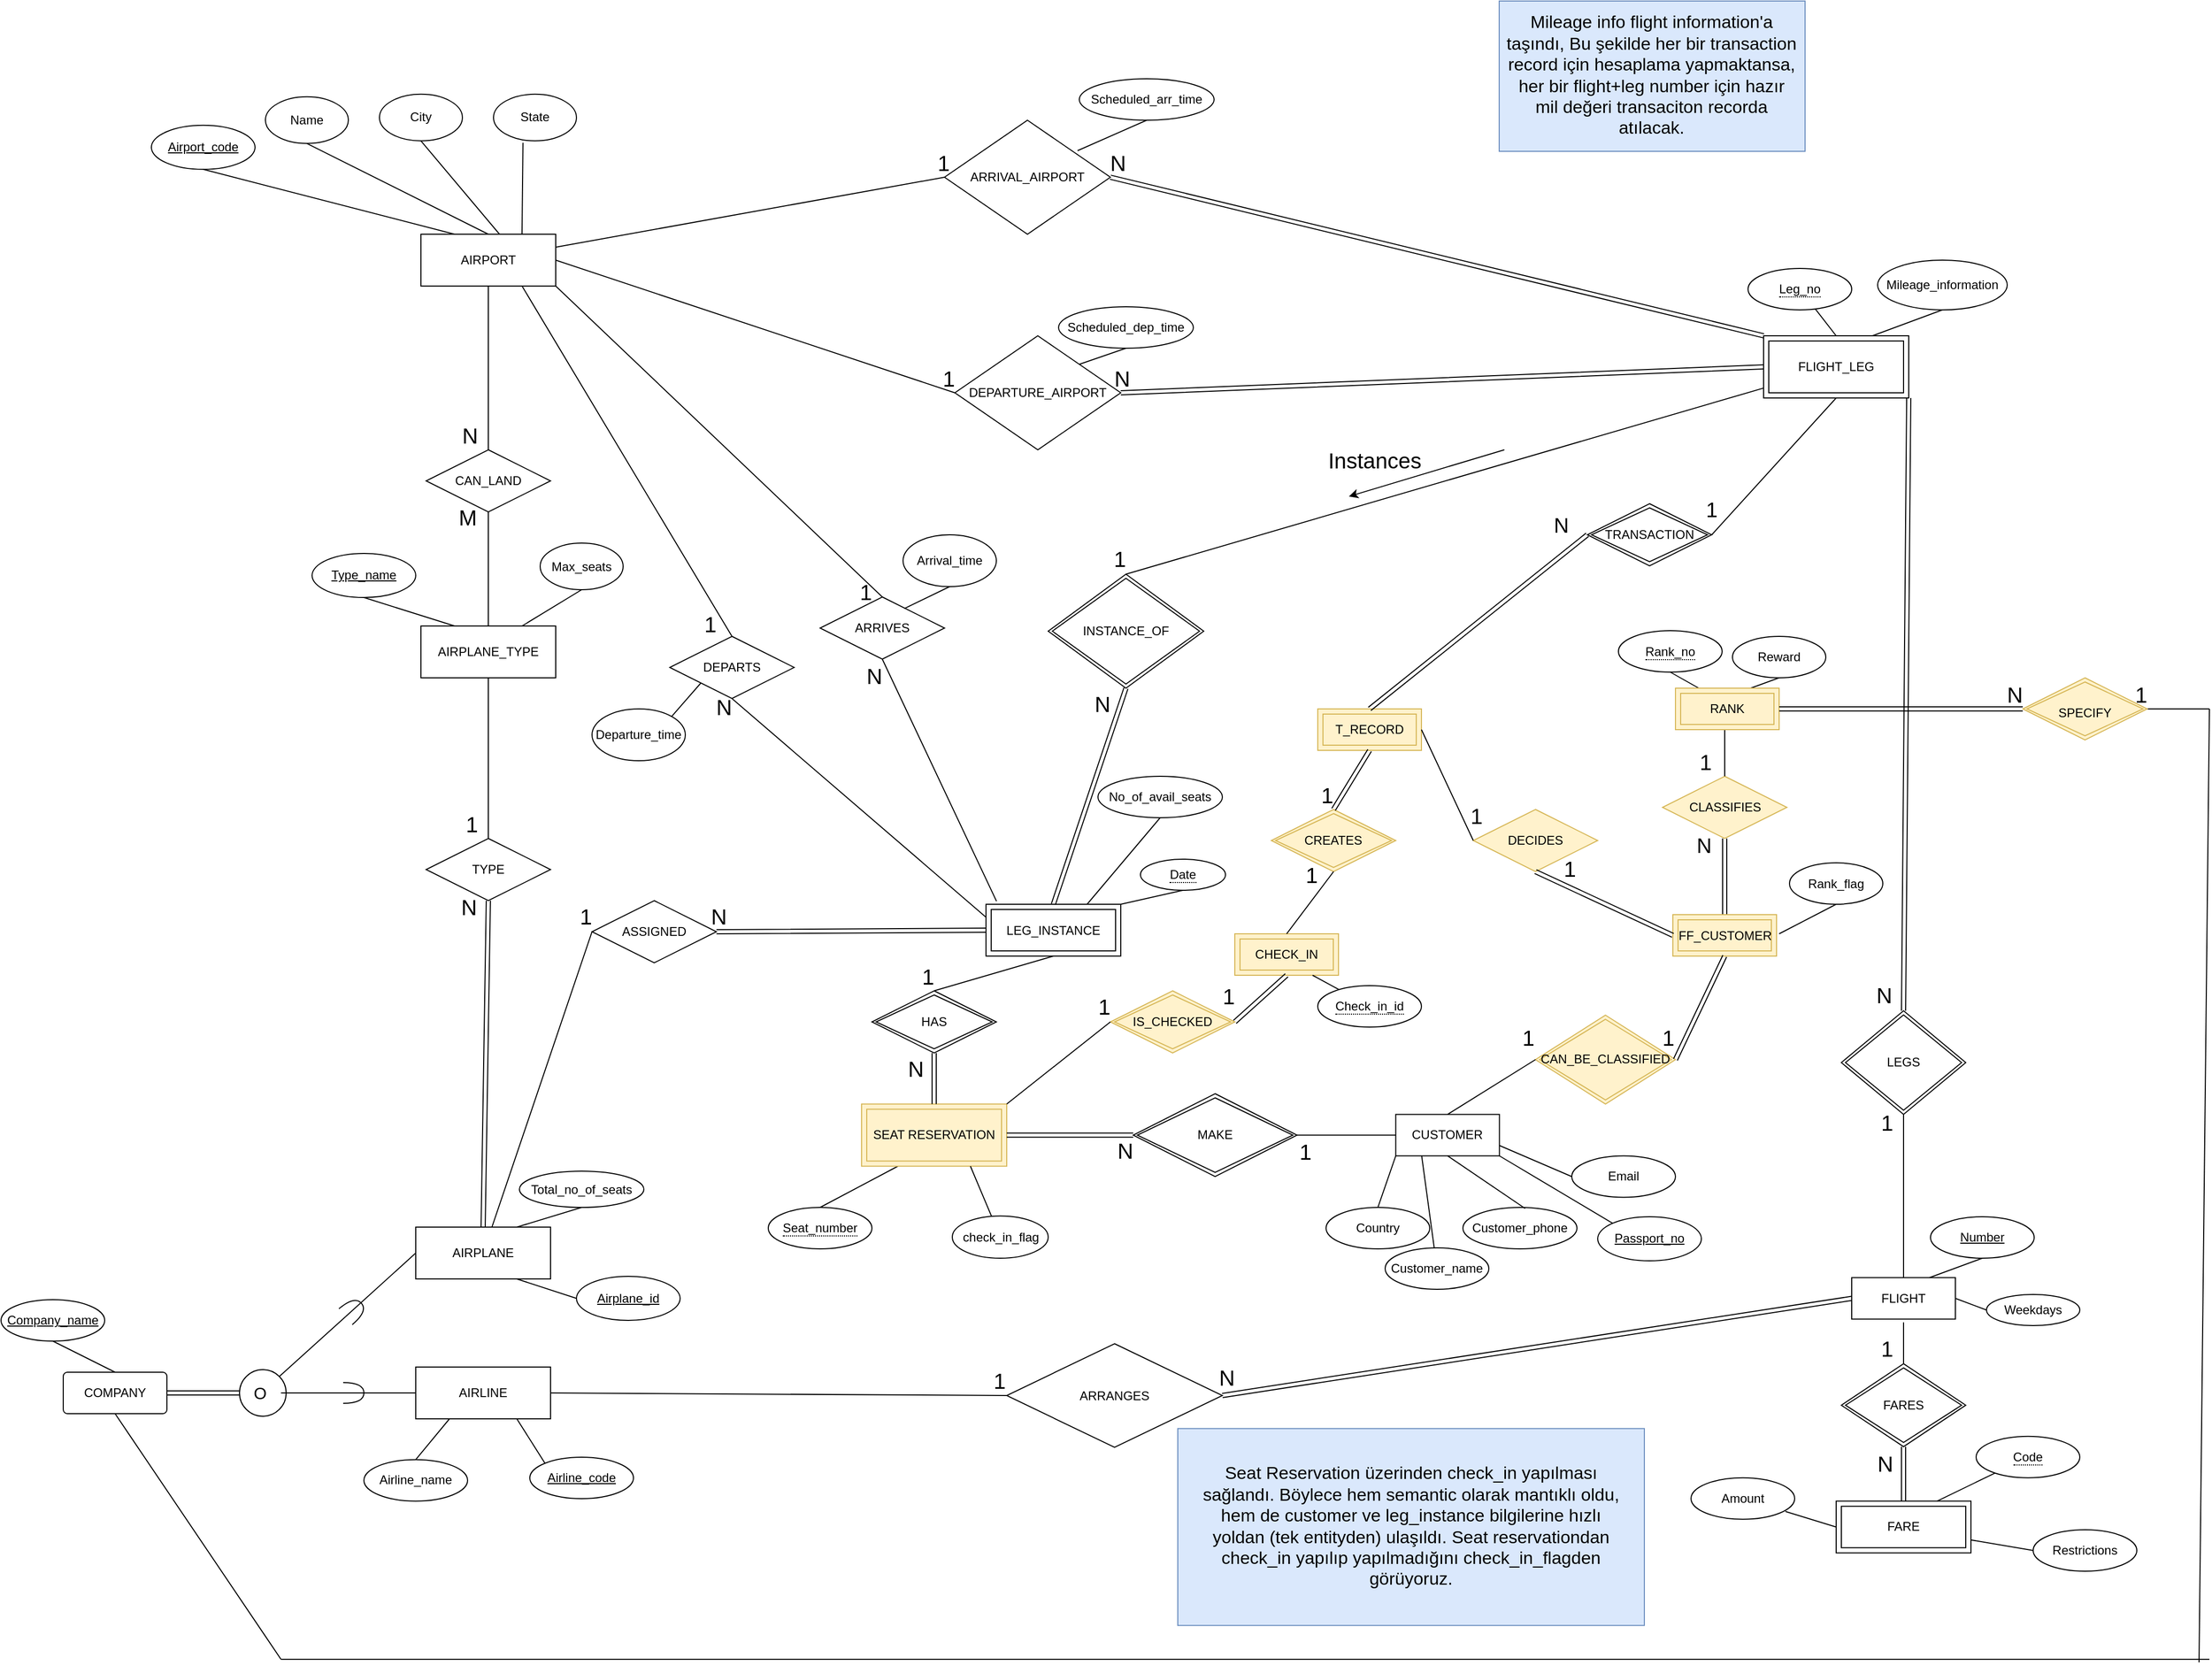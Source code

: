 <mxfile version="14.1.8" type="device"><diagram id="0m6Lggk0SU_BFl-Y3Bvq" name="Sayfa -1"><mxGraphModel dx="1024" dy="2930" grid="1" gridSize="10" guides="1" tooltips="1" connect="1" arrows="1" fold="1" page="1" pageScale="1" pageWidth="1654" pageHeight="1169" math="0" shadow="0"><root><mxCell id="0"/><mxCell id="1" parent="0"/><mxCell id="-zjfR3JGXEc7XonDMsjY-28" value="AIRPORT" style="whiteSpace=wrap;html=1;align=center;spacing=2;" parent="1" vertex="1"><mxGeometry x="1025" y="-1865" width="130" height="50" as="geometry"/></mxCell><mxCell id="-zjfR3JGXEc7XonDMsjY-29" value="Airport_code" style="ellipse;whiteSpace=wrap;html=1;align=center;fontStyle=4;spacing=2;" parent="1" vertex="1"><mxGeometry x="765" y="-1970.09" width="100" height="42.5" as="geometry"/></mxCell><mxCell id="-zjfR3JGXEc7XonDMsjY-30" value="Name" style="ellipse;whiteSpace=wrap;html=1;align=center;spacing=2;" parent="1" vertex="1"><mxGeometry x="875" y="-1997.59" width="80" height="45" as="geometry"/></mxCell><mxCell id="-zjfR3JGXEc7XonDMsjY-32" value="City" style="ellipse;whiteSpace=wrap;html=1;align=center;spacing=2;" parent="1" vertex="1"><mxGeometry x="985" y="-2000.09" width="80" height="45" as="geometry"/></mxCell><mxCell id="-zjfR3JGXEc7XonDMsjY-34" value="State" style="ellipse;whiteSpace=wrap;html=1;align=center;spacing=2;" parent="1" vertex="1"><mxGeometry x="1095" y="-2000.09" width="80" height="45" as="geometry"/></mxCell><mxCell id="-zjfR3JGXEc7XonDMsjY-36" value="" style="endArrow=none;html=1;rounded=0;entryX=0.25;entryY=0;entryDx=0;entryDy=0;exitX=0.5;exitY=1;exitDx=0;exitDy=0;spacing=2;" parent="1" source="-zjfR3JGXEc7XonDMsjY-29" target="-zjfR3JGXEc7XonDMsjY-28" edge="1"><mxGeometry relative="1" as="geometry"><mxPoint x="805" y="-1925.09" as="sourcePoint"/><mxPoint x="965" y="-1925.09" as="targetPoint"/></mxGeometry></mxCell><mxCell id="-zjfR3JGXEc7XonDMsjY-39" value="" style="endArrow=none;html=1;rounded=0;entryX=0.5;entryY=0;entryDx=0;entryDy=0;exitX=0.5;exitY=1;exitDx=0;exitDy=0;spacing=2;" parent="1" source="-zjfR3JGXEc7XonDMsjY-30" target="-zjfR3JGXEc7XonDMsjY-28" edge="1"><mxGeometry relative="1" as="geometry"><mxPoint x="985" y="-1955.09" as="sourcePoint"/><mxPoint x="1145" y="-1955.09" as="targetPoint"/></mxGeometry></mxCell><mxCell id="-zjfR3JGXEc7XonDMsjY-40" value="" style="endArrow=none;html=1;rounded=0;entryX=0.583;entryY=0;entryDx=0;entryDy=0;exitX=0.5;exitY=1;exitDx=0;exitDy=0;entryPerimeter=0;spacing=2;" parent="1" source="-zjfR3JGXEc7XonDMsjY-32" target="-zjfR3JGXEc7XonDMsjY-28" edge="1"><mxGeometry relative="1" as="geometry"><mxPoint x="995" y="-1945.09" as="sourcePoint"/><mxPoint x="1025" y="-1885.09" as="targetPoint"/></mxGeometry></mxCell><mxCell id="-zjfR3JGXEc7XonDMsjY-41" value="" style="endArrow=none;html=1;rounded=0;entryX=0.75;entryY=0;entryDx=0;entryDy=0;exitX=0.355;exitY=1.04;exitDx=0;exitDy=0;exitPerimeter=0;spacing=2;" parent="1" source="-zjfR3JGXEc7XonDMsjY-34" target="-zjfR3JGXEc7XonDMsjY-28" edge="1"><mxGeometry relative="1" as="geometry"><mxPoint x="1005" y="-1935.09" as="sourcePoint"/><mxPoint x="1035" y="-1875.09" as="targetPoint"/></mxGeometry></mxCell><mxCell id="-zjfR3JGXEc7XonDMsjY-42" style="edgeStyle=orthogonalEdgeStyle;rounded=0;orthogonalLoop=1;jettySize=auto;html=1;exitX=0.5;exitY=1;exitDx=0;exitDy=0;spacing=2;" parent="1" source="-zjfR3JGXEc7XonDMsjY-28" target="-zjfR3JGXEc7XonDMsjY-28" edge="1"><mxGeometry relative="1" as="geometry"/></mxCell><mxCell id="l165lB3-NGiqIHJ3d1AK-7" value="CAN_LAND" style="shape=rhombus;perimeter=rhombusPerimeter;whiteSpace=wrap;html=1;align=center;spacing=2;" parent="1" vertex="1"><mxGeometry x="1030" y="-1657" width="120" height="60" as="geometry"/></mxCell><mxCell id="l165lB3-NGiqIHJ3d1AK-9" value="" style="endArrow=none;html=1;rounded=0;entryX=0.5;entryY=1;entryDx=0;entryDy=0;spacing=2;" parent="1" target="l165lB3-NGiqIHJ3d1AK-7" edge="1"><mxGeometry relative="1" as="geometry"><mxPoint x="1090" y="-1487" as="sourcePoint"/><mxPoint x="1320" y="-1507" as="targetPoint"/></mxGeometry></mxCell><mxCell id="l165lB3-NGiqIHJ3d1AK-10" value="M" style="resizable=0;html=1;align=right;verticalAlign=bottom;fontSize=21;spacing=2;" parent="l165lB3-NGiqIHJ3d1AK-9" connectable="0" vertex="1"><mxGeometry x="1" relative="1" as="geometry"><mxPoint x="-10.04" y="19.72" as="offset"/></mxGeometry></mxCell><mxCell id="l165lB3-NGiqIHJ3d1AK-11" value="" style="endArrow=none;html=1;rounded=0;exitX=0.5;exitY=1;exitDx=0;exitDy=0;entryX=0.5;entryY=0;entryDx=0;entryDy=0;spacing=2;" parent="1" source="-zjfR3JGXEc7XonDMsjY-28" target="l165lB3-NGiqIHJ3d1AK-7" edge="1"><mxGeometry relative="1" as="geometry"><mxPoint x="1160" y="-1677" as="sourcePoint"/><mxPoint x="1320" y="-1677" as="targetPoint"/></mxGeometry></mxCell><mxCell id="l165lB3-NGiqIHJ3d1AK-12" value="&lt;font style=&quot;font-size: 21px&quot;&gt;N&lt;/font&gt;" style="resizable=0;html=1;align=right;verticalAlign=bottom;spacing=2;" parent="l165lB3-NGiqIHJ3d1AK-11" connectable="0" vertex="1"><mxGeometry x="1" relative="1" as="geometry"><mxPoint x="-10" as="offset"/></mxGeometry></mxCell><mxCell id="l165lB3-NGiqIHJ3d1AK-14" value="AIRPLANE_TYPE" style="whiteSpace=wrap;html=1;align=center;spacing=2;" parent="1" vertex="1"><mxGeometry x="1025" y="-1487" width="130" height="50" as="geometry"/></mxCell><mxCell id="l165lB3-NGiqIHJ3d1AK-16" value="Type_name" style="ellipse;whiteSpace=wrap;html=1;align=center;fontStyle=4;spacing=2;" parent="1" vertex="1"><mxGeometry x="920" y="-1557" width="100" height="42.5" as="geometry"/></mxCell><mxCell id="l165lB3-NGiqIHJ3d1AK-18" value="Max_seats" style="ellipse;whiteSpace=wrap;html=1;align=center;spacing=2;" parent="1" vertex="1"><mxGeometry x="1140" y="-1567" width="80" height="45" as="geometry"/></mxCell><mxCell id="l165lB3-NGiqIHJ3d1AK-19" value="" style="endArrow=none;html=1;rounded=0;entryX=0.5;entryY=1;entryDx=0;entryDy=0;exitX=0.75;exitY=0;exitDx=0;exitDy=0;spacing=2;" parent="1" source="l165lB3-NGiqIHJ3d1AK-14" target="l165lB3-NGiqIHJ3d1AK-18" edge="1"><mxGeometry relative="1" as="geometry"><mxPoint x="1160" y="-1567" as="sourcePoint"/><mxPoint x="1320" y="-1567" as="targetPoint"/></mxGeometry></mxCell><mxCell id="l165lB3-NGiqIHJ3d1AK-22" value="" style="endArrow=none;html=1;rounded=0;entryX=0.5;entryY=1;entryDx=0;entryDy=0;exitX=0.25;exitY=0;exitDx=0;exitDy=0;spacing=2;" parent="1" source="l165lB3-NGiqIHJ3d1AK-14" target="l165lB3-NGiqIHJ3d1AK-16" edge="1"><mxGeometry relative="1" as="geometry"><mxPoint x="1132.5" y="-1477" as="sourcePoint"/><mxPoint x="1190" y="-1512" as="targetPoint"/></mxGeometry></mxCell><mxCell id="l165lB3-NGiqIHJ3d1AK-26" value="" style="endArrow=none;html=1;rounded=0;exitX=0.5;exitY=1;exitDx=0;exitDy=0;spacing=2;" parent="1" source="l165lB3-NGiqIHJ3d1AK-14" target="l165lB3-NGiqIHJ3d1AK-28" edge="1"><mxGeometry relative="1" as="geometry"><mxPoint x="1180" y="-1327" as="sourcePoint"/><mxPoint x="1090" y="-1327" as="targetPoint"/></mxGeometry></mxCell><mxCell id="l165lB3-NGiqIHJ3d1AK-27" value="1" style="resizable=0;html=1;align=right;verticalAlign=bottom;fontSize=21;spacing=2;" parent="l165lB3-NGiqIHJ3d1AK-26" connectable="0" vertex="1"><mxGeometry x="1" relative="1" as="geometry"><mxPoint x="-10" as="offset"/></mxGeometry></mxCell><mxCell id="l165lB3-NGiqIHJ3d1AK-28" value="TYPE" style="shape=rhombus;perimeter=rhombusPerimeter;whiteSpace=wrap;html=1;align=center;spacing=2;" parent="1" vertex="1"><mxGeometry x="1030" y="-1282" width="120" height="60" as="geometry"/></mxCell><mxCell id="l165lB3-NGiqIHJ3d1AK-29" value="" style="shape=link;html=1;rounded=0;entryX=0.5;entryY=1;entryDx=0;entryDy=0;exitX=0.5;exitY=0;exitDx=0;exitDy=0;spacing=2;" parent="1" source="l165lB3-NGiqIHJ3d1AK-31" target="l165lB3-NGiqIHJ3d1AK-28" edge="1"><mxGeometry relative="1" as="geometry"><mxPoint x="1090" y="-1227" as="sourcePoint"/><mxPoint x="1340" y="-1257" as="targetPoint"/></mxGeometry></mxCell><mxCell id="l165lB3-NGiqIHJ3d1AK-30" value="N" style="resizable=0;html=1;align=right;verticalAlign=bottom;fontSize=21;spacing=2;" parent="l165lB3-NGiqIHJ3d1AK-29" connectable="0" vertex="1"><mxGeometry x="1" relative="1" as="geometry"><mxPoint x="-10" y="20" as="offset"/></mxGeometry></mxCell><mxCell id="l165lB3-NGiqIHJ3d1AK-31" value="AIRPLANE" style="whiteSpace=wrap;html=1;align=center;strokeOpacity=100;spacing=2;" parent="1" vertex="1"><mxGeometry x="1020" y="-907" width="130" height="50" as="geometry"/></mxCell><mxCell id="l165lB3-NGiqIHJ3d1AK-32" value="Airplane_id" style="ellipse;whiteSpace=wrap;html=1;align=center;fontStyle=4;spacing=2;" parent="1" vertex="1"><mxGeometry x="1175" y="-859.5" width="100" height="42.5" as="geometry"/></mxCell><mxCell id="l165lB3-NGiqIHJ3d1AK-33" value="" style="endArrow=none;html=1;rounded=0;exitX=0;exitY=0.5;exitDx=0;exitDy=0;entryX=0.75;entryY=1;entryDx=0;entryDy=0;spacing=2;" parent="1" source="l165lB3-NGiqIHJ3d1AK-32" target="l165lB3-NGiqIHJ3d1AK-31" edge="1"><mxGeometry relative="1" as="geometry"><mxPoint x="950" y="-1187" as="sourcePoint"/><mxPoint x="1110" y="-1187" as="targetPoint"/></mxGeometry></mxCell><mxCell id="l165lB3-NGiqIHJ3d1AK-34" value="Total_no_of_seats" style="ellipse;whiteSpace=wrap;html=1;align=center;spacing=2;" parent="1" vertex="1"><mxGeometry x="1120" y="-961" width="120" height="35" as="geometry"/></mxCell><mxCell id="l165lB3-NGiqIHJ3d1AK-35" value="" style="endArrow=none;html=1;rounded=0;exitX=0.75;exitY=0;exitDx=0;exitDy=0;entryX=0.5;entryY=1;entryDx=0;entryDy=0;spacing=2;" parent="1" source="l165lB3-NGiqIHJ3d1AK-31" target="l165lB3-NGiqIHJ3d1AK-34" edge="1"><mxGeometry relative="1" as="geometry"><mxPoint x="1100" y="-1307" as="sourcePoint"/><mxPoint x="1260" y="-1307" as="targetPoint"/></mxGeometry></mxCell><mxCell id="l165lB3-NGiqIHJ3d1AK-36" value="" style="endArrow=none;html=1;rounded=0;entryX=0;entryY=0.5;entryDx=0;entryDy=0;spacing=2;" parent="1" source="l165lB3-NGiqIHJ3d1AK-31" target="l165lB3-NGiqIHJ3d1AK-38" edge="1"><mxGeometry relative="1" as="geometry"><mxPoint x="1155" y="-1192.34" as="sourcePoint"/><mxPoint x="1280" y="-1192" as="targetPoint"/></mxGeometry></mxCell><mxCell id="l165lB3-NGiqIHJ3d1AK-37" value="1" style="resizable=0;html=1;align=right;verticalAlign=bottom;fontSize=21;spacing=2;" parent="l165lB3-NGiqIHJ3d1AK-36" connectable="0" vertex="1"><mxGeometry x="1" relative="1" as="geometry"><mxPoint x="0.17" as="offset"/></mxGeometry></mxCell><mxCell id="l165lB3-NGiqIHJ3d1AK-38" value="ASSIGNED" style="shape=rhombus;perimeter=rhombusPerimeter;whiteSpace=wrap;html=1;align=center;spacing=2;" parent="1" vertex="1"><mxGeometry x="1190" y="-1222" width="120" height="60" as="geometry"/></mxCell><mxCell id="l165lB3-NGiqIHJ3d1AK-39" value="" style="shape=link;html=1;rounded=0;entryX=1;entryY=0.5;entryDx=0;entryDy=0;exitX=0;exitY=0.5;exitDx=0;exitDy=0;spacing=2;" parent="1" source="l165lB3-NGiqIHJ3d1AK-41" target="l165lB3-NGiqIHJ3d1AK-38" edge="1"><mxGeometry relative="1" as="geometry"><mxPoint x="1540" y="-1192" as="sourcePoint"/><mxPoint x="1450" y="-1227" as="targetPoint"/></mxGeometry></mxCell><mxCell id="l165lB3-NGiqIHJ3d1AK-40" value="N" style="resizable=0;html=1;align=right;verticalAlign=bottom;fontSize=21;spacing=2;" parent="l165lB3-NGiqIHJ3d1AK-39" connectable="0" vertex="1"><mxGeometry x="1" relative="1" as="geometry"><mxPoint x="10" as="offset"/></mxGeometry></mxCell><mxCell id="l165lB3-NGiqIHJ3d1AK-41" value="LEG_INSTANCE" style="shape=ext;margin=3;double=1;whiteSpace=wrap;html=1;align=center;spacing=2;" parent="1" vertex="1"><mxGeometry x="1570" y="-1218.5" width="130" height="50" as="geometry"/></mxCell><mxCell id="l165lB3-NGiqIHJ3d1AK-43" value="" style="endArrow=none;html=1;rounded=0;entryX=0.5;entryY=1;entryDx=0;entryDy=0;exitX=1;exitY=0;exitDx=0;exitDy=0;spacing=2;" parent="1" source="l165lB3-NGiqIHJ3d1AK-41" target="l165lB3-NGiqIHJ3d1AK-44" edge="1"><mxGeometry relative="1" as="geometry"><mxPoint x="1620" y="-1277" as="sourcePoint"/><mxPoint x="1848.0" y="-1202" as="targetPoint"/></mxGeometry></mxCell><mxCell id="l165lB3-NGiqIHJ3d1AK-44" value="&lt;span style=&quot;border-bottom: 1px dotted&quot;&gt;Date&lt;/span&gt;" style="ellipse;whiteSpace=wrap;html=1;align=center;spacing=2;" parent="1" vertex="1"><mxGeometry x="1719" y="-1262" width="82" height="30" as="geometry"/></mxCell><mxCell id="l165lB3-NGiqIHJ3d1AK-48" value="DEPARTS" style="shape=rhombus;perimeter=rhombusPerimeter;whiteSpace=wrap;html=1;align=center;spacing=2;" parent="1" vertex="1"><mxGeometry x="1265" y="-1477" width="120" height="60" as="geometry"/></mxCell><mxCell id="l165lB3-NGiqIHJ3d1AK-51" value="ARRIVES" style="shape=rhombus;perimeter=rhombusPerimeter;whiteSpace=wrap;html=1;align=center;spacing=2;" parent="1" vertex="1"><mxGeometry x="1410" y="-1515" width="120" height="60" as="geometry"/></mxCell><mxCell id="l165lB3-NGiqIHJ3d1AK-54" value="" style="endArrow=none;html=1;rounded=0;exitX=0.078;exitY=-0.059;exitDx=0;exitDy=0;entryX=0.5;entryY=1;entryDx=0;entryDy=0;exitPerimeter=0;spacing=2;" parent="1" source="l165lB3-NGiqIHJ3d1AK-41" target="l165lB3-NGiqIHJ3d1AK-51" edge="1"><mxGeometry relative="1" as="geometry"><mxPoint x="1630" y="-1277" as="sourcePoint"/><mxPoint x="1430" y="-1519.5" as="targetPoint"/></mxGeometry></mxCell><mxCell id="l165lB3-NGiqIHJ3d1AK-55" value="N" style="resizable=0;html=1;align=right;verticalAlign=bottom;fontSize=21;spacing=2;" parent="l165lB3-NGiqIHJ3d1AK-54" connectable="0" vertex="1"><mxGeometry x="1" relative="1" as="geometry"><mxPoint y="30" as="offset"/></mxGeometry></mxCell><mxCell id="l165lB3-NGiqIHJ3d1AK-56" value="Departure_time" style="ellipse;whiteSpace=wrap;html=1;align=center;spacing=2;" parent="1" vertex="1"><mxGeometry x="1190" y="-1407" width="90" height="50" as="geometry"/></mxCell><mxCell id="l165lB3-NGiqIHJ3d1AK-57" value="" style="endArrow=none;html=1;rounded=0;entryX=0;entryY=1;entryDx=0;entryDy=0;exitX=1;exitY=0;exitDx=0;exitDy=0;spacing=2;" parent="1" source="l165lB3-NGiqIHJ3d1AK-56" target="l165lB3-NGiqIHJ3d1AK-48" edge="1"><mxGeometry relative="1" as="geometry"><mxPoint x="1260" y="-1407" as="sourcePoint"/><mxPoint x="1585" y="-1297" as="targetPoint"/></mxGeometry></mxCell><mxCell id="l165lB3-NGiqIHJ3d1AK-58" value="Arrival_time" style="ellipse;whiteSpace=wrap;html=1;align=center;spacing=2;" parent="1" vertex="1"><mxGeometry x="1490" y="-1575" width="90" height="50" as="geometry"/></mxCell><mxCell id="l165lB3-NGiqIHJ3d1AK-59" value="" style="endArrow=none;html=1;rounded=0;entryX=0.5;entryY=1;entryDx=0;entryDy=0;exitX=0.677;exitY=0.186;exitDx=0;exitDy=0;exitPerimeter=0;spacing=2;" parent="1" source="l165lB3-NGiqIHJ3d1AK-51" target="l165lB3-NGiqIHJ3d1AK-58" edge="1"><mxGeometry relative="1" as="geometry"><mxPoint x="1525" y="-1447" as="sourcePoint"/><mxPoint x="1585" y="-1417" as="targetPoint"/></mxGeometry></mxCell><mxCell id="l165lB3-NGiqIHJ3d1AK-62" value="" style="shape=link;html=1;rounded=0;exitX=0.5;exitY=0;exitDx=0;exitDy=0;entryX=0.5;entryY=1;entryDx=0;entryDy=0;spacing=2;" parent="1" source="l165lB3-NGiqIHJ3d1AK-41" target="l165lB3-NGiqIHJ3d1AK-64" edge="1"><mxGeometry relative="1" as="geometry"><mxPoint x="1550" y="-1397" as="sourcePoint"/><mxPoint x="1565" y="-1477" as="targetPoint"/></mxGeometry></mxCell><mxCell id="l165lB3-NGiqIHJ3d1AK-63" value="N" style="resizable=0;html=1;align=right;verticalAlign=bottom;fontSize=21;spacing=2;" parent="l165lB3-NGiqIHJ3d1AK-62" connectable="0" vertex="1"><mxGeometry x="1" relative="1" as="geometry"><mxPoint x="-15" y="30" as="offset"/></mxGeometry></mxCell><mxCell id="l165lB3-NGiqIHJ3d1AK-64" value="INSTANCE_OF" style="shape=rhombus;double=1;perimeter=rhombusPerimeter;whiteSpace=wrap;html=1;align=center;spacing=2;" parent="1" vertex="1"><mxGeometry x="1630" y="-1537" width="150" height="110" as="geometry"/></mxCell><mxCell id="l165lB3-NGiqIHJ3d1AK-65" value="" style="endArrow=none;html=1;rounded=0;entryX=0.5;entryY=0;entryDx=0;entryDy=0;spacing=2;" parent="1" source="l165lB3-NGiqIHJ3d1AK-67" target="l165lB3-NGiqIHJ3d1AK-64" edge="1"><mxGeometry relative="1" as="geometry"><mxPoint x="1990" y="-1767" as="sourcePoint"/><mxPoint x="1900" y="-1617" as="targetPoint"/></mxGeometry></mxCell><mxCell id="l165lB3-NGiqIHJ3d1AK-66" value="1" style="resizable=0;html=1;align=right;verticalAlign=bottom;fontSize=21;spacing=2;" parent="l165lB3-NGiqIHJ3d1AK-65" connectable="0" vertex="1"><mxGeometry x="1" relative="1" as="geometry"/></mxCell><mxCell id="l165lB3-NGiqIHJ3d1AK-67" value="FLIGHT_LEG" style="shape=ext;margin=3;double=1;whiteSpace=wrap;html=1;align=center;spacing=2;" parent="1" vertex="1"><mxGeometry x="2320" y="-1767" width="140" height="60" as="geometry"/></mxCell><mxCell id="l165lB3-NGiqIHJ3d1AK-71" value="" style="shape=link;html=1;rounded=0;entryX=1;entryY=0.5;entryDx=0;entryDy=0;exitX=0;exitY=0;exitDx=0;exitDy=0;spacing=2;" parent="1" source="l165lB3-NGiqIHJ3d1AK-67" target="NIarpNmymj73CgGTM3yR-58" edge="1"><mxGeometry relative="1" as="geometry"><mxPoint x="1460" y="-1677" as="sourcePoint"/><mxPoint x="1700" y="-1915.09" as="targetPoint"/><Array as="points"/></mxGeometry></mxCell><mxCell id="l165lB3-NGiqIHJ3d1AK-72" value="N" style="resizable=0;html=1;align=right;verticalAlign=bottom;fontSize=21;spacing=2;" parent="l165lB3-NGiqIHJ3d1AK-71" connectable="0" vertex="1"><mxGeometry x="1" relative="1" as="geometry"><mxPoint x="15.59" y="0.27" as="offset"/></mxGeometry></mxCell><mxCell id="l165lB3-NGiqIHJ3d1AK-76" value="" style="shape=link;html=1;rounded=0;entryX=1;entryY=0.5;entryDx=0;entryDy=0;exitX=0;exitY=0.5;exitDx=0;exitDy=0;spacing=2;" parent="1" source="l165lB3-NGiqIHJ3d1AK-67" target="NIarpNmymj73CgGTM3yR-59" edge="1"><mxGeometry relative="1" as="geometry"><mxPoint x="1950" y="-1797" as="sourcePoint"/><mxPoint x="1670" y="-1712" as="targetPoint"/></mxGeometry></mxCell><mxCell id="l165lB3-NGiqIHJ3d1AK-77" value="N" style="resizable=0;html=1;align=right;verticalAlign=bottom;fontSize=21;spacing=2;" parent="l165lB3-NGiqIHJ3d1AK-76" connectable="0" vertex="1"><mxGeometry x="1" relative="1" as="geometry"><mxPoint x="9.44" y="0.13" as="offset"/></mxGeometry></mxCell><mxCell id="l165lB3-NGiqIHJ3d1AK-79" value="Scheduled_arr_time" style="ellipse;whiteSpace=wrap;html=1;align=center;spacing=2;" parent="1" vertex="1"><mxGeometry x="1660" y="-2015" width="130" height="40" as="geometry"/></mxCell><mxCell id="l165lB3-NGiqIHJ3d1AK-80" value="" style="endArrow=none;html=1;rounded=0;entryX=0.5;entryY=1;entryDx=0;entryDy=0;exitX=0.802;exitY=0.267;exitDx=0;exitDy=0;spacing=2;exitPerimeter=0;" parent="1" source="NIarpNmymj73CgGTM3yR-58" target="l165lB3-NGiqIHJ3d1AK-79" edge="1"><mxGeometry relative="1" as="geometry"><mxPoint x="1660" y="-1942.59" as="sourcePoint"/><mxPoint x="1680" y="-1857" as="targetPoint"/></mxGeometry></mxCell><mxCell id="l165lB3-NGiqIHJ3d1AK-81" value="Scheduled_dep_time" style="ellipse;whiteSpace=wrap;html=1;align=center;spacing=2;" parent="1" vertex="1"><mxGeometry x="1640" y="-1795" width="130" height="40" as="geometry"/></mxCell><mxCell id="l165lB3-NGiqIHJ3d1AK-82" value="" style="endArrow=none;html=1;rounded=0;entryX=0.5;entryY=1;entryDx=0;entryDy=0;exitX=1;exitY=0;exitDx=0;exitDy=0;spacing=2;" parent="1" source="NIarpNmymj73CgGTM3yR-59" target="l165lB3-NGiqIHJ3d1AK-81" edge="1"><mxGeometry relative="1" as="geometry"><mxPoint x="1630" y="-1739.5" as="sourcePoint"/><mxPoint x="1765" y="-1967" as="targetPoint"/></mxGeometry></mxCell><mxCell id="l165lB3-NGiqIHJ3d1AK-83" value="&lt;span style=&quot;border-bottom: 1px dotted&quot;&gt;Leg_no&lt;/span&gt;" style="ellipse;whiteSpace=wrap;html=1;align=center;spacing=2;" parent="1" vertex="1"><mxGeometry x="2305" y="-1832" width="100" height="40" as="geometry"/></mxCell><mxCell id="l165lB3-NGiqIHJ3d1AK-85" value="" style="endArrow=none;html=1;rounded=0;entryX=0.5;entryY=0;entryDx=0;entryDy=0;spacing=2;" parent="1" source="l165lB3-NGiqIHJ3d1AK-83" target="l165lB3-NGiqIHJ3d1AK-67" edge="1"><mxGeometry relative="1" as="geometry"><mxPoint x="2015" y="-1962" as="sourcePoint"/><mxPoint x="2015" y="-1802" as="targetPoint"/></mxGeometry></mxCell><mxCell id="l165lB3-NGiqIHJ3d1AK-86" value="No_of_avail_seats" style="ellipse;whiteSpace=wrap;html=1;align=center;spacing=2;" parent="1" vertex="1"><mxGeometry x="1678" y="-1342" width="120" height="40" as="geometry"/></mxCell><mxCell id="l165lB3-NGiqIHJ3d1AK-87" value="" style="endArrow=none;html=1;rounded=0;entryX=0.5;entryY=1;entryDx=0;entryDy=0;exitX=0.75;exitY=0;exitDx=0;exitDy=0;spacing=2;" parent="1" source="l165lB3-NGiqIHJ3d1AK-41" target="l165lB3-NGiqIHJ3d1AK-86" edge="1"><mxGeometry relative="1" as="geometry"><mxPoint x="1730" y="-1087" as="sourcePoint"/><mxPoint x="1890" y="-1087" as="targetPoint"/></mxGeometry></mxCell><mxCell id="l165lB3-NGiqIHJ3d1AK-88" value="LEGS" style="shape=rhombus;double=1;perimeter=rhombusPerimeter;whiteSpace=wrap;html=1;align=center;spacing=2;" parent="1" vertex="1"><mxGeometry x="2395" y="-1115.75" width="120" height="100" as="geometry"/></mxCell><mxCell id="l165lB3-NGiqIHJ3d1AK-89" value="" style="shape=link;html=1;rounded=0;entryX=0.5;entryY=0;entryDx=0;entryDy=0;exitX=1;exitY=1;exitDx=0;exitDy=0;spacing=2;" parent="1" source="l165lB3-NGiqIHJ3d1AK-67" target="l165lB3-NGiqIHJ3d1AK-88" edge="1"><mxGeometry relative="1" as="geometry"><mxPoint x="2380" y="-1707" as="sourcePoint"/><mxPoint x="2400" y="-1717" as="targetPoint"/></mxGeometry></mxCell><mxCell id="l165lB3-NGiqIHJ3d1AK-90" value="N" style="resizable=0;html=1;align=right;verticalAlign=bottom;fontSize=21;spacing=2;" parent="l165lB3-NGiqIHJ3d1AK-89" connectable="0" vertex="1"><mxGeometry x="1" relative="1" as="geometry"><mxPoint x="-10" y="-0.59" as="offset"/></mxGeometry></mxCell><mxCell id="l165lB3-NGiqIHJ3d1AK-91" value="" style="endArrow=none;html=1;rounded=0;entryX=0.5;entryY=1;entryDx=0;entryDy=0;exitX=0.5;exitY=0;exitDx=0;exitDy=0;spacing=2;" parent="1" source="gwCSvJVz1Amlk79UrM8L-5" target="l165lB3-NGiqIHJ3d1AK-88" edge="1"><mxGeometry relative="1" as="geometry"><mxPoint x="2455" y="-855.16" as="sourcePoint"/><mxPoint x="2275" y="-965.16" as="targetPoint"/></mxGeometry></mxCell><mxCell id="l165lB3-NGiqIHJ3d1AK-92" value="1" style="resizable=0;html=1;align=right;verticalAlign=bottom;fontSize=21;spacing=2;" parent="l165lB3-NGiqIHJ3d1AK-91" connectable="0" vertex="1"><mxGeometry x="1" relative="1" as="geometry"><mxPoint x="-10" y="21.84" as="offset"/></mxGeometry></mxCell><mxCell id="l165lB3-NGiqIHJ3d1AK-100" value="Weekdays" style="ellipse;whiteSpace=wrap;html=1;align=center;spacing=2;" parent="1" vertex="1"><mxGeometry x="2535" y="-842" width="90" height="30" as="geometry"/></mxCell><mxCell id="l165lB3-NGiqIHJ3d1AK-101" value="" style="endArrow=none;html=1;rounded=0;exitX=0.5;exitY=1;exitDx=0;exitDy=0;entryX=0.5;entryY=0;entryDx=0;entryDy=0;spacing=2;" parent="1" target="l165lB3-NGiqIHJ3d1AK-103" edge="1"><mxGeometry relative="1" as="geometry"><mxPoint x="2455" y="-815.16" as="sourcePoint"/><mxPoint x="2455" y="-735.16" as="targetPoint"/></mxGeometry></mxCell><mxCell id="l165lB3-NGiqIHJ3d1AK-102" value="1" style="resizable=0;html=1;align=right;verticalAlign=bottom;fontSize=21;spacing=2;" parent="l165lB3-NGiqIHJ3d1AK-101" connectable="0" vertex="1"><mxGeometry x="1" relative="1" as="geometry"><mxPoint x="-10" as="offset"/></mxGeometry></mxCell><mxCell id="l165lB3-NGiqIHJ3d1AK-103" value="FARES" style="shape=rhombus;double=1;perimeter=rhombusPerimeter;whiteSpace=wrap;html=1;align=center;spacing=2;" parent="1" vertex="1"><mxGeometry x="2395" y="-775.16" width="120" height="80" as="geometry"/></mxCell><mxCell id="l165lB3-NGiqIHJ3d1AK-105" value="" style="shape=link;html=1;rounded=0;entryX=0.5;entryY=1;entryDx=0;entryDy=0;exitX=0.5;exitY=0;exitDx=0;exitDy=0;spacing=2;" parent="1" source="l165lB3-NGiqIHJ3d1AK-107" target="l165lB3-NGiqIHJ3d1AK-103" edge="1"><mxGeometry relative="1" as="geometry"><mxPoint x="2455" y="-605.16" as="sourcePoint"/><mxPoint x="2435" y="-735.16" as="targetPoint"/></mxGeometry></mxCell><mxCell id="l165lB3-NGiqIHJ3d1AK-106" value="N" style="resizable=0;html=1;align=right;verticalAlign=bottom;fontSize=21;spacing=2;" parent="l165lB3-NGiqIHJ3d1AK-105" connectable="0" vertex="1"><mxGeometry x="1" relative="1" as="geometry"><mxPoint x="-10" y="30.83" as="offset"/></mxGeometry></mxCell><mxCell id="l165lB3-NGiqIHJ3d1AK-107" value="FARE" style="shape=ext;margin=3;double=1;whiteSpace=wrap;html=1;align=center;spacing=2;" parent="1" vertex="1"><mxGeometry x="2390" y="-642.66" width="130" height="50" as="geometry"/></mxCell><mxCell id="l165lB3-NGiqIHJ3d1AK-109" value="Restrictions" style="ellipse;whiteSpace=wrap;html=1;align=center;spacing=2;" parent="1" vertex="1"><mxGeometry x="2580" y="-615.0" width="100" height="40" as="geometry"/></mxCell><mxCell id="l165lB3-NGiqIHJ3d1AK-110" value="" style="endArrow=none;html=1;rounded=0;exitX=1;exitY=0.75;exitDx=0;exitDy=0;entryX=0;entryY=0.5;entryDx=0;entryDy=0;spacing=2;" parent="1" source="l165lB3-NGiqIHJ3d1AK-107" target="l165lB3-NGiqIHJ3d1AK-109" edge="1"><mxGeometry relative="1" as="geometry"><mxPoint x="2535" y="-585.16" as="sourcePoint"/><mxPoint x="2695" y="-585.16" as="targetPoint"/></mxGeometry></mxCell><mxCell id="l165lB3-NGiqIHJ3d1AK-111" value="Amount" style="ellipse;whiteSpace=wrap;html=1;align=center;spacing=2;" parent="1" vertex="1"><mxGeometry x="2250" y="-665.16" width="100" height="40" as="geometry"/></mxCell><mxCell id="l165lB3-NGiqIHJ3d1AK-112" value="" style="endArrow=none;html=1;rounded=0;entryX=0.911;entryY=0.813;entryDx=0;entryDy=0;exitX=0;exitY=0.5;exitDx=0;exitDy=0;entryPerimeter=0;spacing=2;" parent="1" source="l165lB3-NGiqIHJ3d1AK-107" target="l165lB3-NGiqIHJ3d1AK-111" edge="1"><mxGeometry relative="1" as="geometry"><mxPoint x="2435" y="-735.16" as="sourcePoint"/><mxPoint x="2570.5" y="-539.47" as="targetPoint"/></mxGeometry></mxCell><mxCell id="l165lB3-NGiqIHJ3d1AK-113" value="" style="endArrow=none;html=1;rounded=0;exitX=0.75;exitY=0;exitDx=0;exitDy=0;spacing=2;" parent="1" source="l165lB3-NGiqIHJ3d1AK-107" target="l165lB3-NGiqIHJ3d1AK-114" edge="1"><mxGeometry relative="1" as="geometry"><mxPoint x="2435" y="-615.16" as="sourcePoint"/><mxPoint x="2575" y="-685.16" as="targetPoint"/></mxGeometry></mxCell><mxCell id="l165lB3-NGiqIHJ3d1AK-114" value="&lt;span style=&quot;border-bottom: 1px dotted&quot;&gt;Code&lt;/span&gt;" style="ellipse;whiteSpace=wrap;html=1;align=center;spacing=2;" parent="1" vertex="1"><mxGeometry x="2525" y="-705.16" width="100" height="40" as="geometry"/></mxCell><mxCell id="l165lB3-NGiqIHJ3d1AK-121" value="Customer_name" style="ellipse;whiteSpace=wrap;html=1;align=center;spacing=2;" parent="1" vertex="1"><mxGeometry x="1955" y="-887" width="100" height="40" as="geometry"/></mxCell><mxCell id="l165lB3-NGiqIHJ3d1AK-122" value="" style="endArrow=none;html=1;rounded=0;exitX=0.25;exitY=1;exitDx=0;exitDy=0;spacing=2;" parent="1" source="i3rCwE53RujpM_0Cz0-k-19" target="l165lB3-NGiqIHJ3d1AK-121" edge="1"><mxGeometry relative="1" as="geometry"><mxPoint x="2070.22" y="-1005.75" as="sourcePoint"/><mxPoint x="2095.22" y="-1065.75" as="targetPoint"/></mxGeometry></mxCell><mxCell id="l165lB3-NGiqIHJ3d1AK-123" value="Customer_phone" style="ellipse;whiteSpace=wrap;html=1;align=center;spacing=2;" parent="1" vertex="1"><mxGeometry x="2030" y="-926" width="110" height="40" as="geometry"/></mxCell><mxCell id="l165lB3-NGiqIHJ3d1AK-124" value="" style="endArrow=none;html=1;rounded=0;exitX=0.5;exitY=1;exitDx=0;exitDy=0;spacing=2;" parent="1" source="i3rCwE53RujpM_0Cz0-k-19" edge="1"><mxGeometry relative="1" as="geometry"><mxPoint x="2095.22" y="-1005.75" as="sourcePoint"/><mxPoint x="2090" y="-925" as="targetPoint"/><Array as="points"/></mxGeometry></mxCell><mxCell id="l165lB3-NGiqIHJ3d1AK-125" value="&lt;span style=&quot;border-bottom: 1px dotted&quot;&gt;Seat_number&lt;/span&gt;" style="ellipse;whiteSpace=wrap;html=1;align=center;spacing=2;" parent="1" vertex="1"><mxGeometry x="1360" y="-926" width="100" height="40" as="geometry"/></mxCell><mxCell id="l165lB3-NGiqIHJ3d1AK-126" value="" style="endArrow=none;html=1;rounded=0;entryX=0.5;entryY=0;entryDx=0;entryDy=0;exitX=0.25;exitY=1;exitDx=0;exitDy=0;spacing=2;" parent="1" source="KXVJ2tpChuOXFqUCG3pP-1" target="l165lB3-NGiqIHJ3d1AK-125" edge="1"><mxGeometry relative="1" as="geometry"><mxPoint x="1270" y="-997" as="sourcePoint"/><mxPoint x="1470" y="-967" as="targetPoint"/><Array as="points"/></mxGeometry></mxCell><mxCell id="l165lB3-NGiqIHJ3d1AK-127" value="" style="endArrow=classic;html=1;fontSize=21;spacing=2;" parent="1" edge="1"><mxGeometry width="50" height="50" relative="1" as="geometry"><mxPoint x="2070" y="-1657" as="sourcePoint"/><mxPoint x="1920" y="-1612" as="targetPoint"/></mxGeometry></mxCell><mxCell id="l165lB3-NGiqIHJ3d1AK-128" value="Instances" style="text;html=1;strokeColor=none;fillColor=none;align=center;verticalAlign=middle;whiteSpace=wrap;rounded=0;fontSize=21;spacing=2;" parent="1" vertex="1"><mxGeometry x="1925.22" y="-1657" width="40" height="20" as="geometry"/></mxCell><mxCell id="l165lB3-NGiqIHJ3d1AK-135" value="" style="endArrow=none;html=1;rounded=0;exitX=0.75;exitY=0;exitDx=0;exitDy=0;entryX=0.5;entryY=1;entryDx=0;entryDy=0;spacing=2;" parent="1" source="gwCSvJVz1Amlk79UrM8L-5" target="gwCSvJVz1Amlk79UrM8L-8" edge="1"><mxGeometry relative="1" as="geometry"><mxPoint x="2480" y="-855.16" as="sourcePoint"/><mxPoint x="2504.645" y="-880.358" as="targetPoint"/></mxGeometry></mxCell><mxCell id="i3rCwE53RujpM_0Cz0-k-5" value="Passport_no" style="ellipse;whiteSpace=wrap;html=1;align=center;fontStyle=4;spacing=2;" parent="1" vertex="1"><mxGeometry x="2160" y="-917" width="100" height="42.5" as="geometry"/></mxCell><mxCell id="i3rCwE53RujpM_0Cz0-k-6" value="" style="endArrow=none;html=1;rounded=0;entryX=1;entryY=1;entryDx=0;entryDy=0;exitX=0;exitY=0;exitDx=0;exitDy=0;spacing=2;" parent="1" source="i3rCwE53RujpM_0Cz0-k-5" target="i3rCwE53RujpM_0Cz0-k-19" edge="1"><mxGeometry relative="1" as="geometry"><mxPoint x="1975.22" y="-1065.75" as="sourcePoint"/><mxPoint x="2020.22" y="-1005.75" as="targetPoint"/><Array as="points"/></mxGeometry></mxCell><mxCell id="i3rCwE53RujpM_0Cz0-k-11" value="Country" style="ellipse;whiteSpace=wrap;html=1;align=center;spacing=2;" parent="1" vertex="1"><mxGeometry x="1898" y="-926" width="100" height="40" as="geometry"/></mxCell><mxCell id="i3rCwE53RujpM_0Cz0-k-12" value="" style="endArrow=none;html=1;rounded=0;entryX=0.5;entryY=0;entryDx=0;entryDy=0;exitX=0;exitY=1;exitDx=0;exitDy=0;spacing=2;" parent="1" source="i3rCwE53RujpM_0Cz0-k-19" target="i3rCwE53RujpM_0Cz0-k-11" edge="1"><mxGeometry relative="1" as="geometry"><mxPoint x="2130.22" y="-915.75" as="sourcePoint"/><mxPoint x="2159.865" y="-889.892" as="targetPoint"/></mxGeometry></mxCell><mxCell id="i3rCwE53RujpM_0Cz0-k-19" value="CUSTOMER" style="whiteSpace=wrap;html=1;align=center;spacing=2;" parent="1" vertex="1"><mxGeometry x="1965.22" y="-1015.75" width="100" height="40" as="geometry"/></mxCell><mxCell id="i3rCwE53RujpM_0Cz0-k-23" value="" style="endArrow=none;html=1;rounded=0;exitX=0;exitY=0.5;exitDx=0;exitDy=0;entryX=1;entryY=0.5;entryDx=0;entryDy=0;spacing=2;" parent="1" source="i3rCwE53RujpM_0Cz0-k-19" target="KXVJ2tpChuOXFqUCG3pP-2" edge="1"><mxGeometry relative="1" as="geometry"><mxPoint x="1795.22" y="-1117" as="sourcePoint"/><mxPoint x="1865.22" y="-995.75" as="targetPoint"/></mxGeometry></mxCell><mxCell id="i3rCwE53RujpM_0Cz0-k-24" value="1" style="resizable=0;html=1;align=right;verticalAlign=bottom;fontSize=21;spacing=2;" parent="i3rCwE53RujpM_0Cz0-k-23" connectable="0" vertex="1"><mxGeometry x="1" relative="1" as="geometry"><mxPoint x="13.84" y="30.0" as="offset"/></mxGeometry></mxCell><mxCell id="KXVJ2tpChuOXFqUCG3pP-1" value="SEAT RESERVATION&lt;br&gt;" style="shape=ext;margin=3;double=1;whiteSpace=wrap;html=1;align=center;spacing=2;fillColor=#fff2cc;strokeColor=#d6b656;" parent="1" vertex="1"><mxGeometry x="1450" y="-1025.75" width="140" height="60" as="geometry"/></mxCell><mxCell id="KXVJ2tpChuOXFqUCG3pP-2" value="MAKE" style="shape=rhombus;double=1;perimeter=rhombusPerimeter;whiteSpace=wrap;html=1;align=center;spacing=2;" parent="1" vertex="1"><mxGeometry x="1712" y="-1035.75" width="158" height="80" as="geometry"/></mxCell><mxCell id="KXVJ2tpChuOXFqUCG3pP-6" value="" style="shape=link;html=1;rounded=0;exitX=1;exitY=0.5;exitDx=0;exitDy=0;entryX=0;entryY=0.5;entryDx=0;entryDy=0;spacing=2;" parent="1" source="KXVJ2tpChuOXFqUCG3pP-1" target="KXVJ2tpChuOXFqUCG3pP-2" edge="1"><mxGeometry relative="1" as="geometry"><mxPoint x="1480" y="-917" as="sourcePoint"/><mxPoint x="1640" y="-917" as="targetPoint"/></mxGeometry></mxCell><mxCell id="KXVJ2tpChuOXFqUCG3pP-7" value="N" style="resizable=0;html=1;align=right;verticalAlign=bottom;fontSize=21;spacing=2;" parent="KXVJ2tpChuOXFqUCG3pP-6" connectable="0" vertex="1"><mxGeometry x="1" relative="1" as="geometry"><mxPoint x="0.01" y="28.75" as="offset"/></mxGeometry></mxCell><mxCell id="KXVJ2tpChuOXFqUCG3pP-8" value="HAS" style="shape=rhombus;double=1;perimeter=rhombusPerimeter;whiteSpace=wrap;html=1;align=center;spacing=2;" parent="1" vertex="1"><mxGeometry x="1460" y="-1135" width="120" height="60" as="geometry"/></mxCell><mxCell id="KXVJ2tpChuOXFqUCG3pP-9" value="" style="shape=link;html=1;rounded=0;exitX=0.5;exitY=0;exitDx=0;exitDy=0;entryX=0.5;entryY=1;entryDx=0;entryDy=0;spacing=2;" parent="1" source="KXVJ2tpChuOXFqUCG3pP-1" target="KXVJ2tpChuOXFqUCG3pP-8" edge="1"><mxGeometry relative="1" as="geometry"><mxPoint x="1390" y="-1067" as="sourcePoint"/><mxPoint x="1550" y="-1067" as="targetPoint"/></mxGeometry></mxCell><mxCell id="KXVJ2tpChuOXFqUCG3pP-10" value="N" style="resizable=0;html=1;align=right;verticalAlign=bottom;fontSize=21;spacing=2;" parent="KXVJ2tpChuOXFqUCG3pP-9" connectable="0" vertex="1"><mxGeometry x="1" relative="1" as="geometry"><mxPoint x="-9.98" y="30.03" as="offset"/></mxGeometry></mxCell><mxCell id="KXVJ2tpChuOXFqUCG3pP-11" value="" style="endArrow=none;html=1;rounded=0;fontSize=21;entryX=0.5;entryY=0;entryDx=0;entryDy=0;exitX=0.5;exitY=1;exitDx=0;exitDy=0;spacing=2;" parent="1" source="l165lB3-NGiqIHJ3d1AK-41" target="KXVJ2tpChuOXFqUCG3pP-8" edge="1"><mxGeometry relative="1" as="geometry"><mxPoint x="1400" y="-1167" as="sourcePoint"/><mxPoint x="1560" y="-1167" as="targetPoint"/></mxGeometry></mxCell><mxCell id="KXVJ2tpChuOXFqUCG3pP-12" value="1" style="resizable=0;html=1;align=right;verticalAlign=bottom;fontSize=21;spacing=2;" parent="KXVJ2tpChuOXFqUCG3pP-11" connectable="0" vertex="1"><mxGeometry x="1" relative="1" as="geometry"><mxPoint x="0.24" y="-0.06" as="offset"/></mxGeometry></mxCell><mxCell id="8iEWAnvyDYFeCuRcPY-v-27" value="COMPANY" style="rounded=1;arcSize=10;whiteSpace=wrap;html=1;align=center;spacing=2;" parent="1" vertex="1"><mxGeometry x="680" y="-767" width="100" height="40" as="geometry"/></mxCell><mxCell id="8iEWAnvyDYFeCuRcPY-v-38" value="" style="shape=link;html=1;rounded=0;exitX=1;exitY=0.5;exitDx=0;exitDy=0;spacing=2;" parent="1" source="8iEWAnvyDYFeCuRcPY-v-27" edge="1"><mxGeometry relative="1" as="geometry"><mxPoint x="820" y="-837" as="sourcePoint"/><mxPoint x="860" y="-747" as="targetPoint"/></mxGeometry></mxCell><mxCell id="8iEWAnvyDYFeCuRcPY-v-40" value="" style="ellipse;whiteSpace=wrap;html=1;aspect=fixed;spacing=2;" parent="1" vertex="1"><mxGeometry x="850" y="-769.5" width="45" height="45" as="geometry"/></mxCell><mxCell id="8iEWAnvyDYFeCuRcPY-v-41" value="&lt;font style=&quot;font-size: 16px&quot;&gt;O&lt;/font&gt;" style="text;html=1;strokeColor=none;fillColor=none;align=center;verticalAlign=middle;whiteSpace=wrap;rounded=0;spacing=2;" parent="1" vertex="1"><mxGeometry x="850" y="-757" width="40" height="20" as="geometry"/></mxCell><mxCell id="8iEWAnvyDYFeCuRcPY-v-42" value="" style="endArrow=none;html=1;exitX=0;exitY=0.5;exitDx=0;exitDy=0;entryX=0;entryY=0.5;entryDx=0;entryDy=0;exitPerimeter=0;spacing=2;" parent="1" source="8iEWAnvyDYFeCuRcPY-v-37" target="l165lB3-NGiqIHJ3d1AK-31" edge="1"><mxGeometry width="50" height="50" relative="1" as="geometry"><mxPoint x="870" y="-807" as="sourcePoint"/><mxPoint x="920" y="-857" as="targetPoint"/></mxGeometry></mxCell><mxCell id="8iEWAnvyDYFeCuRcPY-v-37" value="" style="shape=requiredInterface;html=1;verticalLabelPosition=bottom;rotation=-40;spacing=2;" parent="1" vertex="1"><mxGeometry x="950" y="-837.002" width="20" height="20" as="geometry"/></mxCell><mxCell id="8iEWAnvyDYFeCuRcPY-v-44" value="" style="endArrow=none;html=1;exitX=1;exitY=0;exitDx=0;exitDy=0;entryX=0;entryY=0.5;entryDx=0;entryDy=0;spacing=2;" parent="1" source="8iEWAnvyDYFeCuRcPY-v-40" target="8iEWAnvyDYFeCuRcPY-v-37" edge="1"><mxGeometry width="50" height="50" relative="1" as="geometry"><mxPoint x="888.41" y="-762.91" as="sourcePoint"/><mxPoint x="1020" y="-882" as="targetPoint"/></mxGeometry></mxCell><mxCell id="8iEWAnvyDYFeCuRcPY-v-45" value="AIRLINE" style="whiteSpace=wrap;html=1;align=center;strokeOpacity=100;spacing=2;" parent="1" vertex="1"><mxGeometry x="1020" y="-772" width="130" height="50" as="geometry"/></mxCell><mxCell id="8iEWAnvyDYFeCuRcPY-v-54" value="" style="endArrow=none;html=1;entryX=0;entryY=0.5;entryDx=0;entryDy=0;spacing=2;exitX=1;exitY=0.5;exitDx=0;exitDy=0;" parent="1" source="8iEWAnvyDYFeCuRcPY-v-41" target="8iEWAnvyDYFeCuRcPY-v-45" edge="1"><mxGeometry width="50" height="50" relative="1" as="geometry"><mxPoint x="910" y="-735" as="sourcePoint"/><mxPoint x="1070" y="-847" as="targetPoint"/></mxGeometry></mxCell><mxCell id="8iEWAnvyDYFeCuRcPY-v-47" value="" style="shape=requiredInterface;html=1;verticalLabelPosition=bottom;rotation=0;spacing=2;" parent="1" vertex="1"><mxGeometry x="950" y="-757" width="20" height="20" as="geometry"/></mxCell><mxCell id="8iEWAnvyDYFeCuRcPY-v-60" value="" style="endArrow=none;html=1;entryX=1;entryY=0.5;entryDx=0;entryDy=0;exitX=0;exitY=0.5;exitDx=0;exitDy=0;spacing=2;" parent="1" source="l165lB3-NGiqIHJ3d1AK-100" target="gwCSvJVz1Amlk79UrM8L-5" edge="1"><mxGeometry width="50" height="50" relative="1" as="geometry"><mxPoint x="2377.55" y="-748.75" as="sourcePoint"/><mxPoint x="2505" y="-835.16" as="targetPoint"/></mxGeometry></mxCell><mxCell id="8iEWAnvyDYFeCuRcPY-v-61" value="ARRANGES" style="shape=rhombus;perimeter=rhombusPerimeter;whiteSpace=wrap;html=1;align=center;spacing=2;" parent="1" vertex="1"><mxGeometry x="1590" y="-794.5" width="208" height="100" as="geometry"/></mxCell><mxCell id="8iEWAnvyDYFeCuRcPY-v-62" value="" style="endArrow=none;html=1;rounded=0;exitX=1;exitY=0.5;exitDx=0;exitDy=0;entryX=0;entryY=0.5;entryDx=0;entryDy=0;spacing=2;" parent="1" source="8iEWAnvyDYFeCuRcPY-v-45" target="8iEWAnvyDYFeCuRcPY-v-61" edge="1"><mxGeometry relative="1" as="geometry"><mxPoint x="1610" y="-867" as="sourcePoint"/><mxPoint x="1770" y="-867" as="targetPoint"/></mxGeometry></mxCell><mxCell id="8iEWAnvyDYFeCuRcPY-v-63" value="1" style="resizable=0;html=1;align=right;verticalAlign=bottom;fontSize=21;spacing=2;" parent="8iEWAnvyDYFeCuRcPY-v-62" connectable="0" vertex="1"><mxGeometry x="1" relative="1" as="geometry"/></mxCell><mxCell id="8iEWAnvyDYFeCuRcPY-v-64" value="" style="shape=link;html=1;rounded=0;fontSize=21;entryX=1;entryY=0.5;entryDx=0;entryDy=0;exitX=0;exitY=0.5;exitDx=0;exitDy=0;spacing=2;" parent="1" source="gwCSvJVz1Amlk79UrM8L-5" target="8iEWAnvyDYFeCuRcPY-v-61" edge="1"><mxGeometry relative="1" as="geometry"><mxPoint x="2405" y="-835.16" as="sourcePoint"/><mxPoint x="1960" y="-867" as="targetPoint"/></mxGeometry></mxCell><mxCell id="8iEWAnvyDYFeCuRcPY-v-65" value="N" style="resizable=0;html=1;align=right;verticalAlign=bottom;fontSize=21;spacing=2;" parent="8iEWAnvyDYFeCuRcPY-v-64" connectable="0" vertex="1"><mxGeometry x="1" relative="1" as="geometry"><mxPoint x="12.26" y="-2.54" as="offset"/></mxGeometry></mxCell><mxCell id="NIarpNmymj73CgGTM3yR-15" value="" style="endArrow=none;html=1;rounded=0;entryX=0.5;entryY=1;entryDx=0;entryDy=0;exitX=0;exitY=0.25;exitDx=0;exitDy=0;" parent="1" source="l165lB3-NGiqIHJ3d1AK-41" target="l165lB3-NGiqIHJ3d1AK-48" edge="1"><mxGeometry relative="1" as="geometry"><mxPoint x="1560" y="-1120.235" as="sourcePoint"/><mxPoint x="1480" y="-1325" as="targetPoint"/></mxGeometry></mxCell><mxCell id="NIarpNmymj73CgGTM3yR-16" value="&lt;font style=&quot;font-size: 21px&quot;&gt;N&lt;/font&gt;" style="resizable=0;html=1;align=right;verticalAlign=bottom;" parent="NIarpNmymj73CgGTM3yR-15" connectable="0" vertex="1"><mxGeometry x="1" relative="1" as="geometry"><mxPoint x="0.29" y="22.26" as="offset"/></mxGeometry></mxCell><mxCell id="NIarpNmymj73CgGTM3yR-58" value="ARRIVAL_AIRPORT" style="shape=rhombus;perimeter=rhombusPerimeter;whiteSpace=wrap;html=1;align=center;spacing=2;" parent="1" vertex="1"><mxGeometry x="1530" y="-1975" width="160" height="110" as="geometry"/></mxCell><mxCell id="NIarpNmymj73CgGTM3yR-59" value="DEPARTURE_AIRPORT" style="shape=rhombus;perimeter=rhombusPerimeter;whiteSpace=wrap;html=1;align=center;spacing=2;" parent="1" vertex="1"><mxGeometry x="1540" y="-1767" width="160" height="110" as="geometry"/></mxCell><mxCell id="NIarpNmymj73CgGTM3yR-60" value="" style="endArrow=none;html=1;rounded=0;exitX=1;exitY=0.25;exitDx=0;exitDy=0;entryX=0;entryY=0.5;entryDx=0;entryDy=0;" parent="1" source="-zjfR3JGXEc7XonDMsjY-28" target="NIarpNmymj73CgGTM3yR-58" edge="1"><mxGeometry relative="1" as="geometry"><mxPoint x="1340" y="-1860.09" as="sourcePoint"/><mxPoint x="1500" y="-1705" as="targetPoint"/></mxGeometry></mxCell><mxCell id="NIarpNmymj73CgGTM3yR-62" value="" style="endArrow=none;html=1;rounded=0;exitX=1;exitY=0.5;exitDx=0;exitDy=0;entryX=0;entryY=0.5;entryDx=0;entryDy=0;" parent="1" source="-zjfR3JGXEc7XonDMsjY-28" target="NIarpNmymj73CgGTM3yR-59" edge="1"><mxGeometry relative="1" as="geometry"><mxPoint x="1280" y="-1735" as="sourcePoint"/><mxPoint x="1500" y="-1705" as="targetPoint"/></mxGeometry></mxCell><mxCell id="NIarpNmymj73CgGTM3yR-63" value="" style="endArrow=none;html=1;rounded=0;exitX=0.75;exitY=1;exitDx=0;exitDy=0;entryX=0.5;entryY=0;entryDx=0;entryDy=0;" parent="1" source="-zjfR3JGXEc7XonDMsjY-28" target="l165lB3-NGiqIHJ3d1AK-48" edge="1"><mxGeometry relative="1" as="geometry"><mxPoint x="1230" y="-1715" as="sourcePoint"/><mxPoint x="1320" y="-1485" as="targetPoint"/></mxGeometry></mxCell><mxCell id="NIarpNmymj73CgGTM3yR-81" value="" style="endArrow=none;html=1;rounded=0;entryX=0.5;entryY=1;entryDx=0;entryDy=0;exitX=0.75;exitY=0;exitDx=0;exitDy=0;" parent="1" source="l165lB3-NGiqIHJ3d1AK-67" target="TPlcuYBU3dehXlov6afL-6" edge="1"><mxGeometry relative="1" as="geometry"><mxPoint x="2010" y="-1477" as="sourcePoint"/><mxPoint x="1877.5" y="-1439.0" as="targetPoint"/></mxGeometry></mxCell><mxCell id="LZwCibPqBq8_mQ3bJkR9-2" value="Email" style="ellipse;whiteSpace=wrap;html=1;align=center;" parent="1" vertex="1"><mxGeometry x="2135" y="-975.75" width="100" height="40" as="geometry"/></mxCell><mxCell id="LZwCibPqBq8_mQ3bJkR9-3" value="" style="endArrow=none;html=1;rounded=0;entryX=0;entryY=0.5;entryDx=0;entryDy=0;exitX=1;exitY=0.75;exitDx=0;exitDy=0;" parent="1" source="i3rCwE53RujpM_0Cz0-k-19" target="LZwCibPqBq8_mQ3bJkR9-2" edge="1"><mxGeometry relative="1" as="geometry"><mxPoint x="1845.22" y="-1095" as="sourcePoint"/><mxPoint x="2005.22" y="-1095" as="targetPoint"/></mxGeometry></mxCell><mxCell id="LZwCibPqBq8_mQ3bJkR9-15" value="DECIDES" style="shape=rhombus;perimeter=rhombusPerimeter;whiteSpace=wrap;html=1;align=center;fillColor=#fff2cc;strokeColor=#d6b656;" parent="1" vertex="1"><mxGeometry x="2040" y="-1310" width="120" height="60" as="geometry"/></mxCell><mxCell id="tXDyPJRz3HfTJ-KDtv6p-2" value="1" style="resizable=0;html=1;align=right;verticalAlign=bottom;fontSize=21;spacing=2;" parent="1" connectable="0" vertex="1"><mxGeometry x="1540.001" y="-1712.0" as="geometry"/></mxCell><mxCell id="tXDyPJRz3HfTJ-KDtv6p-3" value="1" style="resizable=0;html=1;align=right;verticalAlign=bottom;fontSize=21;spacing=2;" parent="1" connectable="0" vertex="1"><mxGeometry x="1535.001" y="-1920.0" as="geometry"/></mxCell><mxCell id="tXDyPJRz3HfTJ-KDtv6p-4" value="1" style="resizable=0;html=1;align=right;verticalAlign=bottom;fontSize=21;spacing=2;" parent="1" connectable="0" vertex="1"><mxGeometry x="1460.001" y="-1505.75" as="geometry"/></mxCell><mxCell id="tXDyPJRz3HfTJ-KDtv6p-5" value="1" style="resizable=0;html=1;align=right;verticalAlign=bottom;fontSize=21;spacing=2;" parent="1" connectable="0" vertex="1"><mxGeometry x="1310.001" y="-1474.5" as="geometry"/></mxCell><mxCell id="jAqjEGcF8AHZ5iPkWJAW-1" value="" style="endArrow=none;html=1;rounded=0;exitX=0.75;exitY=1;exitDx=0;exitDy=0;entryX=0;entryY=0;entryDx=0;entryDy=0;" parent="1" source="8iEWAnvyDYFeCuRcPY-v-45" target="jAqjEGcF8AHZ5iPkWJAW-2" edge="1"><mxGeometry relative="1" as="geometry"><mxPoint x="1060" y="-645" as="sourcePoint"/><mxPoint x="1150" y="-655" as="targetPoint"/></mxGeometry></mxCell><mxCell id="jAqjEGcF8AHZ5iPkWJAW-2" value="Airline_code" style="ellipse;whiteSpace=wrap;html=1;align=center;fontStyle=4;" parent="1" vertex="1"><mxGeometry x="1130" y="-685" width="100" height="40" as="geometry"/></mxCell><mxCell id="jAqjEGcF8AHZ5iPkWJAW-3" value="" style="endArrow=none;html=1;rounded=0;exitX=0.25;exitY=1;exitDx=0;exitDy=0;entryX=0.5;entryY=0;entryDx=0;entryDy=0;" parent="1" source="8iEWAnvyDYFeCuRcPY-v-45" target="jAqjEGcF8AHZ5iPkWJAW-4" edge="1"><mxGeometry relative="1" as="geometry"><mxPoint x="970" y="-665" as="sourcePoint"/><mxPoint x="1030" y="-665" as="targetPoint"/></mxGeometry></mxCell><mxCell id="jAqjEGcF8AHZ5iPkWJAW-4" value="Airline_name" style="ellipse;whiteSpace=wrap;html=1;align=center;" parent="1" vertex="1"><mxGeometry x="970" y="-682.66" width="100" height="40" as="geometry"/></mxCell><mxCell id="jAqjEGcF8AHZ5iPkWJAW-5" value="" style="endArrow=none;html=1;rounded=0;exitX=0.5;exitY=0;exitDx=0;exitDy=0;entryX=0.5;entryY=1;entryDx=0;entryDy=0;" parent="1" source="8iEWAnvyDYFeCuRcPY-v-27" target="jAqjEGcF8AHZ5iPkWJAW-6" edge="1"><mxGeometry relative="1" as="geometry"><mxPoint x="690" y="-685" as="sourcePoint"/><mxPoint x="690.0" y="-794.5" as="targetPoint"/></mxGeometry></mxCell><mxCell id="jAqjEGcF8AHZ5iPkWJAW-6" value="&lt;u&gt;Company_name&lt;/u&gt;" style="ellipse;whiteSpace=wrap;html=1;align=center;" parent="1" vertex="1"><mxGeometry x="620" y="-837" width="100" height="40" as="geometry"/></mxCell><mxCell id="jAqjEGcF8AHZ5iPkWJAW-11" value="" style="endArrow=none;html=1;rounded=0;entryX=1;entryY=1;entryDx=0;entryDy=0;exitX=0.5;exitY=0;exitDx=0;exitDy=0;" parent="1" source="l165lB3-NGiqIHJ3d1AK-51" target="-zjfR3JGXEc7XonDMsjY-28" edge="1"><mxGeometry relative="1" as="geometry"><mxPoint x="1160" y="-1715" as="sourcePoint"/><mxPoint x="1320" y="-1715" as="targetPoint"/></mxGeometry></mxCell><mxCell id="jAqjEGcF8AHZ5iPkWJAW-12" value="Rank_flag" style="ellipse;whiteSpace=wrap;html=1;align=center;" parent="1" vertex="1"><mxGeometry x="2345" y="-1258.5" width="90" height="40" as="geometry"/></mxCell><mxCell id="jAqjEGcF8AHZ5iPkWJAW-14" value="" style="endArrow=none;html=1;rounded=0;entryX=0.5;entryY=1;entryDx=0;entryDy=0;exitX=1;exitY=0.5;exitDx=0;exitDy=0;" parent="1" target="jAqjEGcF8AHZ5iPkWJAW-12" edge="1"><mxGeometry relative="1" as="geometry"><mxPoint x="2335" y="-1190" as="sourcePoint"/><mxPoint x="2390" y="-1211.5" as="targetPoint"/></mxGeometry></mxCell><mxCell id="2IY65ClgBZDZuOsMZcX5-3" value="TRANSACTION" style="shape=rhombus;double=1;perimeter=rhombusPerimeter;whiteSpace=wrap;html=1;align=center;" parent="1" vertex="1"><mxGeometry x="2150" y="-1605" width="120" height="60" as="geometry"/></mxCell><mxCell id="2IY65ClgBZDZuOsMZcX5-7" value="" style="endArrow=none;html=1;rounded=0;entryX=0.5;entryY=1;entryDx=0;entryDy=0;exitX=1;exitY=0.5;exitDx=0;exitDy=0;" parent="1" source="2IY65ClgBZDZuOsMZcX5-3" target="l165lB3-NGiqIHJ3d1AK-67" edge="1"><mxGeometry relative="1" as="geometry"><mxPoint x="1710" y="-1535" as="sourcePoint"/><mxPoint x="1870" y="-1535" as="targetPoint"/></mxGeometry></mxCell><mxCell id="MUMK9kZTsAuUSwKbZJ0H-5" value="CHECK_IN" style="shape=ext;margin=3;double=1;whiteSpace=wrap;html=1;align=center;fillColor=#fff2cc;strokeColor=#d6b656;" parent="1" vertex="1"><mxGeometry x="1810" y="-1190" width="100" height="40" as="geometry"/></mxCell><mxCell id="i2wFdNzk48HJBseSbdwL-2" value="" style="endArrow=none;html=1;rounded=0;exitX=0.75;exitY=1;exitDx=0;exitDy=0;" parent="1" source="MUMK9kZTsAuUSwKbZJ0H-5" target="i2wFdNzk48HJBseSbdwL-3" edge="1"><mxGeometry relative="1" as="geometry"><mxPoint x="1960" y="-1195" as="sourcePoint"/><mxPoint x="1990" y="-1185" as="targetPoint"/></mxGeometry></mxCell><mxCell id="i2wFdNzk48HJBseSbdwL-3" value="&lt;span style=&quot;border-bottom: 1px dotted&quot;&gt;Check_in_id&lt;/span&gt;" style="ellipse;whiteSpace=wrap;html=1;align=center;" parent="1" vertex="1"><mxGeometry x="1890" y="-1140" width="100" height="40" as="geometry"/></mxCell><mxCell id="A1Nc4GWURKepSUd-lTw3-4" value="IS_CHECKED" style="shape=rhombus;double=1;perimeter=rhombusPerimeter;whiteSpace=wrap;html=1;align=center;fillColor=#fff2cc;strokeColor=#d6b656;" parent="1" vertex="1"><mxGeometry x="1690" y="-1135" width="120" height="60" as="geometry"/></mxCell><mxCell id="A1Nc4GWURKepSUd-lTw3-7" value="" style="endArrow=none;html=1;rounded=0;fontSize=21;exitX=1;exitY=0;exitDx=0;exitDy=0;entryX=0;entryY=0.5;entryDx=0;entryDy=0;" parent="1" source="KXVJ2tpChuOXFqUCG3pP-1" target="A1Nc4GWURKepSUd-lTw3-4" edge="1"><mxGeometry relative="1" as="geometry"><mxPoint x="1760" y="-1115" as="sourcePoint"/><mxPoint x="1920" y="-1115" as="targetPoint"/></mxGeometry></mxCell><mxCell id="A1Nc4GWURKepSUd-lTw3-8" value="1" style="resizable=0;html=1;align=right;verticalAlign=bottom;fontSize=21;" parent="A1Nc4GWURKepSUd-lTw3-7" connectable="0" vertex="1"><mxGeometry x="1" relative="1" as="geometry"><mxPoint x="0.11" y="-0.12" as="offset"/></mxGeometry></mxCell><mxCell id="A1Nc4GWURKepSUd-lTw3-9" value="" style="shape=link;html=1;rounded=0;fontSize=21;exitX=0.5;exitY=1;exitDx=0;exitDy=0;entryX=1;entryY=0.5;entryDx=0;entryDy=0;" parent="1" source="MUMK9kZTsAuUSwKbZJ0H-5" target="A1Nc4GWURKepSUd-lTw3-4" edge="1"><mxGeometry relative="1" as="geometry"><mxPoint x="1760" y="-1115" as="sourcePoint"/><mxPoint x="1920" y="-1115" as="targetPoint"/></mxGeometry></mxCell><mxCell id="A1Nc4GWURKepSUd-lTw3-10" value="1" style="resizable=0;html=1;align=right;verticalAlign=bottom;fontSize=21;" parent="A1Nc4GWURKepSUd-lTw3-9" connectable="0" vertex="1"><mxGeometry x="1" relative="1" as="geometry"><mxPoint x="0.25" y="-10.95" as="offset"/></mxGeometry></mxCell><mxCell id="TPlcuYBU3dehXlov6afL-1" value="check_in_flag" style="ellipse;whiteSpace=wrap;html=1;align=center;" parent="1" vertex="1"><mxGeometry x="1537.5" y="-917.75" width="92.5" height="40.75" as="geometry"/></mxCell><mxCell id="TPlcuYBU3dehXlov6afL-4" value="" style="rounded=0;whiteSpace=wrap;html=1;fillColor=#dae8fc;strokeColor=#6c8ebf;" parent="1" vertex="1"><mxGeometry x="1755" y="-712.66" width="450" height="190" as="geometry"/></mxCell><mxCell id="TPlcuYBU3dehXlov6afL-5" value="&lt;font style=&quot;font-size: 17px&quot;&gt;Seat Reservation üzerinden check_in yapılması sağlandı. Böylece hem semantic olarak mantıklı oldu, hem de customer ve leg_instance bilgilerine hızlı yoldan (tek entityden) ulaşıldı. Seat reservationdan check_in yapılıp yapılmadığını check_in_flagden görüyoruz.&lt;br&gt;&lt;/font&gt;" style="text;html=1;strokeColor=none;fillColor=none;align=center;verticalAlign=middle;whiteSpace=wrap;rounded=0;" parent="1" vertex="1"><mxGeometry x="1770" y="-702.66" width="420" height="170" as="geometry"/></mxCell><mxCell id="TPlcuYBU3dehXlov6afL-6" value="Mileage_information" style="ellipse;whiteSpace=wrap;html=1;align=center;spacing=2;" parent="1" vertex="1"><mxGeometry x="2430" y="-1840" width="125" height="48" as="geometry"/></mxCell><mxCell id="TPlcuYBU3dehXlov6afL-8" value="" style="rounded=0;whiteSpace=wrap;html=1;fillColor=#dae8fc;strokeColor=#6c8ebf;" parent="1" vertex="1"><mxGeometry x="2065" y="-2090" width="295" height="145" as="geometry"/></mxCell><mxCell id="TPlcuYBU3dehXlov6afL-9" value="&lt;font style=&quot;font-size: 17px&quot;&gt;Mileage info flight information'a taşındı, Bu şekilde her bir transaction record için hesaplama yapmaktansa, her bir flight+leg number için hazır mil değeri transaciton recorda atılacak.&lt;br&gt;&lt;/font&gt;" style="text;html=1;strokeColor=none;fillColor=none;align=center;verticalAlign=middle;whiteSpace=wrap;rounded=0;" parent="1" vertex="1"><mxGeometry x="2070" y="-2079.93" width="284" height="124.84" as="geometry"/></mxCell><mxCell id="TPlcuYBU3dehXlov6afL-10" value="&lt;font style=&quot;font-size: 20px&quot;&gt;1&lt;/font&gt;" style="text;html=1;strokeColor=none;fillColor=none;align=center;verticalAlign=middle;whiteSpace=wrap;rounded=0;" parent="1" vertex="1"><mxGeometry x="2250" y="-1610" width="40" height="20" as="geometry"/></mxCell><mxCell id="TPlcuYBU3dehXlov6afL-11" value="&lt;font style=&quot;font-size: 20px&quot;&gt;N&lt;/font&gt;" style="text;html=1;strokeColor=none;fillColor=none;align=center;verticalAlign=middle;whiteSpace=wrap;rounded=0;" parent="1" vertex="1"><mxGeometry x="2105" y="-1595" width="40" height="20" as="geometry"/></mxCell><mxCell id="Tv9TwKzVxzowGyDHrias-3" value="CLASSIFIES" style="shape=rhombus;perimeter=rhombusPerimeter;whiteSpace=wrap;html=1;align=center;fillColor=#fff2cc;strokeColor=#d6b656;" parent="1" vertex="1"><mxGeometry x="2222.5" y="-1342" width="120" height="60" as="geometry"/></mxCell><mxCell id="Tv9TwKzVxzowGyDHrias-8" value="" style="shape=link;html=1;rounded=0;fontSize=21;entryX=0.5;entryY=1;entryDx=0;entryDy=0;" parent="1" source="8POCHTyNT-Ef7hN9TriV-5" target="Tv9TwKzVxzowGyDHrias-3" edge="1"><mxGeometry relative="1" as="geometry"><mxPoint x="2282.5" y="-1211.5" as="sourcePoint"/><mxPoint x="2310" y="-1330" as="targetPoint"/></mxGeometry></mxCell><mxCell id="Tv9TwKzVxzowGyDHrias-9" value="N" style="resizable=0;html=1;align=right;verticalAlign=bottom;fontSize=20;" parent="Tv9TwKzVxzowGyDHrias-8" connectable="0" vertex="1"><mxGeometry x="1" relative="1" as="geometry"><mxPoint x="-12.5" y="20.5" as="offset"/></mxGeometry></mxCell><mxCell id="Tv9TwKzVxzowGyDHrias-10" value="" style="endArrow=none;html=1;rounded=0;fontSize=20;exitX=0.5;exitY=1;exitDx=0;exitDy=0;entryX=0.5;entryY=0;entryDx=0;entryDy=0;" parent="1" target="Tv9TwKzVxzowGyDHrias-3" edge="1"><mxGeometry relative="1" as="geometry"><mxPoint x="2282.5" y="-1387" as="sourcePoint"/><mxPoint x="2310" y="-1330" as="targetPoint"/></mxGeometry></mxCell><mxCell id="Tv9TwKzVxzowGyDHrias-11" value="1" style="resizable=0;html=1;align=right;verticalAlign=bottom;fontSize=21;" parent="Tv9TwKzVxzowGyDHrias-10" connectable="0" vertex="1"><mxGeometry x="1" relative="1" as="geometry"><mxPoint x="-12.5" as="offset"/></mxGeometry></mxCell><mxCell id="Tv9TwKzVxzowGyDHrias-12" value="Reward" style="ellipse;whiteSpace=wrap;html=1;align=center;" parent="1" vertex="1"><mxGeometry x="2290" y="-1477" width="90" height="40" as="geometry"/></mxCell><mxCell id="Tv9TwKzVxzowGyDHrias-13" value="" style="endArrow=none;html=1;rounded=0;entryX=0.5;entryY=1;entryDx=0;entryDy=0;exitX=0.75;exitY=0;exitDx=0;exitDy=0;" parent="1" target="Tv9TwKzVxzowGyDHrias-12" edge="1"><mxGeometry relative="1" as="geometry"><mxPoint x="2307.5" y="-1427" as="sourcePoint"/><mxPoint x="2400" y="-1208.5" as="targetPoint"/></mxGeometry></mxCell><mxCell id="Tv9TwKzVxzowGyDHrias-15" value="" style="endArrow=none;html=1;rounded=0;fontSize=21;exitX=0.5;exitY=1;exitDx=0;exitDy=0;entryX=0.25;entryY=0;entryDx=0;entryDy=0;" parent="1" source="CtlXkWHjUQZnNOdww9Db-1" edge="1"><mxGeometry relative="1" as="geometry"><mxPoint x="2225" y="-1457" as="sourcePoint"/><mxPoint x="2257.5" y="-1427" as="targetPoint"/></mxGeometry></mxCell><mxCell id="gwCSvJVz1Amlk79UrM8L-5" value="FLIGHT" style="whiteSpace=wrap;html=1;align=center;" parent="1" vertex="1"><mxGeometry x="2405" y="-858.25" width="100" height="40" as="geometry"/></mxCell><mxCell id="gwCSvJVz1Amlk79UrM8L-8" value="Number" style="ellipse;whiteSpace=wrap;html=1;align=center;fontStyle=4;" parent="1" vertex="1"><mxGeometry x="2481" y="-917" width="100" height="40" as="geometry"/></mxCell><mxCell id="gwCSvJVz1Amlk79UrM8L-11" value="" style="endArrow=none;html=1;rounded=0;exitX=0.75;exitY=1;exitDx=0;exitDy=0;" parent="1" source="KXVJ2tpChuOXFqUCG3pP-1" target="TPlcuYBU3dehXlov6afL-1" edge="1"><mxGeometry relative="1" as="geometry"><mxPoint x="1770" y="-1110" as="sourcePoint"/><mxPoint x="1930" y="-1110" as="targetPoint"/></mxGeometry></mxCell><mxCell id="z2rS5m23NDf4jErYtTfd-1" value="" style="endArrow=none;html=1;entryX=0.5;entryY=1;entryDx=0;entryDy=0;" parent="1" target="8iEWAnvyDYFeCuRcPY-v-27" edge="1"><mxGeometry width="50" height="50" relative="1" as="geometry"><mxPoint x="890" y="-490" as="sourcePoint"/><mxPoint x="1670" y="-800" as="targetPoint"/></mxGeometry></mxCell><mxCell id="z2rS5m23NDf4jErYtTfd-2" value="" style="endArrow=none;html=1;" parent="1" edge="1"><mxGeometry width="50" height="50" relative="1" as="geometry"><mxPoint x="890" y="-490" as="sourcePoint"/><mxPoint x="2750" y="-490" as="targetPoint"/></mxGeometry></mxCell><mxCell id="z2rS5m23NDf4jErYtTfd-3" value="" style="endArrow=none;html=1;" parent="1" edge="1"><mxGeometry width="50" height="50" relative="1" as="geometry"><mxPoint x="2740" y="-487" as="sourcePoint"/><mxPoint x="2750" y="-1407" as="targetPoint"/></mxGeometry></mxCell><mxCell id="z2rS5m23NDf4jErYtTfd-7" value="RANK" style="shape=ext;margin=3;double=1;whiteSpace=wrap;html=1;align=center;fillColor=#fff2cc;strokeColor=#d6b656;" parent="1" vertex="1"><mxGeometry x="2235" y="-1427" width="100" height="40" as="geometry"/></mxCell><mxCell id="z2rS5m23NDf4jErYtTfd-8" value="" style="shape=link;html=1;rounded=0;exitX=1;exitY=0.5;exitDx=0;exitDy=0;entryX=0;entryY=0.5;entryDx=0;entryDy=0;" parent="1" source="z2rS5m23NDf4jErYtTfd-7" edge="1"><mxGeometry relative="1" as="geometry"><mxPoint x="2430" y="-1300" as="sourcePoint"/><mxPoint x="2570" y="-1407" as="targetPoint"/></mxGeometry></mxCell><mxCell id="z2rS5m23NDf4jErYtTfd-9" value="N" style="resizable=0;html=1;align=right;verticalAlign=bottom;fontSize=21;" parent="z2rS5m23NDf4jErYtTfd-8" connectable="0" vertex="1"><mxGeometry x="1" relative="1" as="geometry"/></mxCell><mxCell id="z2rS5m23NDf4jErYtTfd-10" value="" style="endArrow=none;html=1;rounded=0;fontSize=21;entryX=1;entryY=0.5;entryDx=0;entryDy=0;" parent="1" edge="1"><mxGeometry relative="1" as="geometry"><mxPoint x="2750" y="-1407" as="sourcePoint"/><mxPoint x="2690" y="-1407" as="targetPoint"/></mxGeometry></mxCell><mxCell id="z2rS5m23NDf4jErYtTfd-11" value="1" style="resizable=0;html=1;align=right;verticalAlign=bottom;fontSize=21;" parent="z2rS5m23NDf4jErYtTfd-10" connectable="0" vertex="1"><mxGeometry x="1" relative="1" as="geometry"/></mxCell><mxCell id="z2rS5m23NDf4jErYtTfd-12" value="&lt;font style=&quot;font-size: 12px&quot;&gt;SPECIFY&lt;/font&gt;" style="shape=rhombus;double=1;perimeter=rhombusPerimeter;whiteSpace=wrap;html=1;align=center;fontSize=21;fillColor=#fff2cc;strokeColor=#d6b656;" parent="1" vertex="1"><mxGeometry x="2570" y="-1437" width="120" height="60" as="geometry"/></mxCell><mxCell id="CtlXkWHjUQZnNOdww9Db-1" value="&lt;span style=&quot;border-bottom: 1px dotted&quot;&gt;Rank_no&lt;/span&gt;" style="ellipse;whiteSpace=wrap;html=1;align=center;" parent="1" vertex="1"><mxGeometry x="2180" y="-1482.5" width="100" height="40" as="geometry"/></mxCell><mxCell id="d5xRKFpt3DsKrSEXoTeM-1" value="T_RECORD" style="shape=ext;margin=3;double=1;whiteSpace=wrap;html=1;align=center;fillColor=#fff2cc;strokeColor=#d6b656;" parent="1" vertex="1"><mxGeometry x="1890" y="-1407" width="100" height="40" as="geometry"/></mxCell><mxCell id="8POCHTyNT-Ef7hN9TriV-1" value="CAN_BE_CLASSIFIED" style="shape=rhombus;double=1;perimeter=rhombusPerimeter;whiteSpace=wrap;html=1;align=center;fillColor=#fff2cc;strokeColor=#d6b656;" vertex="1" parent="1"><mxGeometry x="2100" y="-1111.5" width="135" height="85.75" as="geometry"/></mxCell><mxCell id="8POCHTyNT-Ef7hN9TriV-2" value="1" style="resizable=0;html=1;align=right;verticalAlign=bottom;fontSize=21;" connectable="0" vertex="1" parent="1"><mxGeometry x="2099.997" y="-1075.001" as="geometry"/></mxCell><mxCell id="8POCHTyNT-Ef7hN9TriV-3" value="1" style="resizable=0;html=1;align=right;verticalAlign=bottom;fontSize=21;" connectable="0" vertex="1" parent="1"><mxGeometry x="2234.996" y="-1075.005" as="geometry"/></mxCell><mxCell id="8POCHTyNT-Ef7hN9TriV-4" value="" style="endArrow=none;html=1;rounded=0;entryX=0;entryY=0.5;entryDx=0;entryDy=0;exitX=0.5;exitY=0;exitDx=0;exitDy=0;" edge="1" parent="1" source="i3rCwE53RujpM_0Cz0-k-19" target="8POCHTyNT-Ef7hN9TriV-1"><mxGeometry relative="1" as="geometry"><mxPoint x="1910" y="-1130" as="sourcePoint"/><mxPoint x="2070" y="-1130" as="targetPoint"/></mxGeometry></mxCell><mxCell id="8POCHTyNT-Ef7hN9TriV-5" value="FF_CUSTOMER" style="shape=ext;margin=3;double=1;whiteSpace=wrap;html=1;align=center;fillColor=#fff2cc;strokeColor=#d6b656;" vertex="1" parent="1"><mxGeometry x="2232.5" y="-1208.5" width="100" height="40" as="geometry"/></mxCell><mxCell id="8POCHTyNT-Ef7hN9TriV-6" value="" style="shape=link;html=1;rounded=0;exitX=0.5;exitY=1;exitDx=0;exitDy=0;entryX=1;entryY=0.5;entryDx=0;entryDy=0;" edge="1" parent="1" source="8POCHTyNT-Ef7hN9TriV-5" target="8POCHTyNT-Ef7hN9TriV-1"><mxGeometry relative="1" as="geometry"><mxPoint x="1910" y="-1130" as="sourcePoint"/><mxPoint x="2070" y="-1130" as="targetPoint"/></mxGeometry></mxCell><mxCell id="8POCHTyNT-Ef7hN9TriV-11" value="CREATES" style="shape=rhombus;double=1;perimeter=rhombusPerimeter;whiteSpace=wrap;html=1;align=center;fillColor=#fff2cc;strokeColor=#d6b656;" vertex="1" parent="1"><mxGeometry x="1845.22" y="-1310" width="120" height="60" as="geometry"/></mxCell><mxCell id="8POCHTyNT-Ef7hN9TriV-12" value="" style="shape=link;html=1;rounded=0;fontSize=21;exitX=0.5;exitY=1;exitDx=0;exitDy=0;entryX=0.5;entryY=0;entryDx=0;entryDy=0;" edge="1" parent="1" source="d5xRKFpt3DsKrSEXoTeM-1" target="8POCHTyNT-Ef7hN9TriV-11"><mxGeometry relative="1" as="geometry"><mxPoint x="1910" y="-1330" as="sourcePoint"/><mxPoint x="2070" y="-1330" as="targetPoint"/></mxGeometry></mxCell><mxCell id="8POCHTyNT-Ef7hN9TriV-13" value="1" style="resizable=0;html=1;align=right;verticalAlign=bottom;fontSize=21;" connectable="0" vertex="1" parent="8POCHTyNT-Ef7hN9TriV-12"><mxGeometry x="1" relative="1" as="geometry"/></mxCell><mxCell id="8POCHTyNT-Ef7hN9TriV-14" value="" style="endArrow=none;html=1;rounded=0;fontSize=21;exitX=0.5;exitY=0;exitDx=0;exitDy=0;entryX=0.5;entryY=1;entryDx=0;entryDy=0;" edge="1" parent="1" source="MUMK9kZTsAuUSwKbZJ0H-5" target="8POCHTyNT-Ef7hN9TriV-11"><mxGeometry relative="1" as="geometry"><mxPoint x="1910" y="-1330" as="sourcePoint"/><mxPoint x="2070" y="-1330" as="targetPoint"/></mxGeometry></mxCell><mxCell id="8POCHTyNT-Ef7hN9TriV-15" value="1" style="resizable=0;html=1;align=right;verticalAlign=bottom;fontSize=21;" connectable="0" vertex="1" parent="8POCHTyNT-Ef7hN9TriV-14"><mxGeometry x="1" relative="1" as="geometry"><mxPoint x="-15.14" y="17.89" as="offset"/></mxGeometry></mxCell><mxCell id="8POCHTyNT-Ef7hN9TriV-16" value="" style="shape=link;html=1;rounded=0;fontSize=21;exitX=0;exitY=0.5;exitDx=0;exitDy=0;entryX=0.5;entryY=1;entryDx=0;entryDy=0;" edge="1" parent="1" source="8POCHTyNT-Ef7hN9TriV-5" target="LZwCibPqBq8_mQ3bJkR9-15"><mxGeometry relative="1" as="geometry"><mxPoint x="1910" y="-1330" as="sourcePoint"/><mxPoint x="2070" y="-1330" as="targetPoint"/></mxGeometry></mxCell><mxCell id="8POCHTyNT-Ef7hN9TriV-17" value="1" style="resizable=0;html=1;align=right;verticalAlign=bottom;fontSize=21;" connectable="0" vertex="1" parent="8POCHTyNT-Ef7hN9TriV-16"><mxGeometry x="1" relative="1" as="geometry"><mxPoint x="39.93" y="11.47" as="offset"/></mxGeometry></mxCell><mxCell id="8POCHTyNT-Ef7hN9TriV-18" value="" style="endArrow=none;html=1;rounded=0;fontSize=21;exitX=1;exitY=0.5;exitDx=0;exitDy=0;entryX=0;entryY=0.5;entryDx=0;entryDy=0;" edge="1" parent="1" source="d5xRKFpt3DsKrSEXoTeM-1" target="LZwCibPqBq8_mQ3bJkR9-15"><mxGeometry relative="1" as="geometry"><mxPoint x="1910" y="-1330" as="sourcePoint"/><mxPoint x="2070" y="-1330" as="targetPoint"/></mxGeometry></mxCell><mxCell id="8POCHTyNT-Ef7hN9TriV-19" value="1" style="resizable=0;html=1;align=right;verticalAlign=bottom;fontSize=21;" connectable="0" vertex="1" parent="8POCHTyNT-Ef7hN9TriV-18"><mxGeometry x="1" relative="1" as="geometry"><mxPoint x="10.04" y="-9.9" as="offset"/></mxGeometry></mxCell><mxCell id="8POCHTyNT-Ef7hN9TriV-22" value="" style="shape=link;html=1;rounded=0;fontSize=21;exitX=0.5;exitY=0;exitDx=0;exitDy=0;entryX=0;entryY=0.5;entryDx=0;entryDy=0;" edge="1" parent="1" source="d5xRKFpt3DsKrSEXoTeM-1" target="2IY65ClgBZDZuOsMZcX5-3"><mxGeometry relative="1" as="geometry"><mxPoint x="1940" y="-1530" as="sourcePoint"/><mxPoint x="2100" y="-1530" as="targetPoint"/></mxGeometry></mxCell></root></mxGraphModel></diagram></mxfile>
